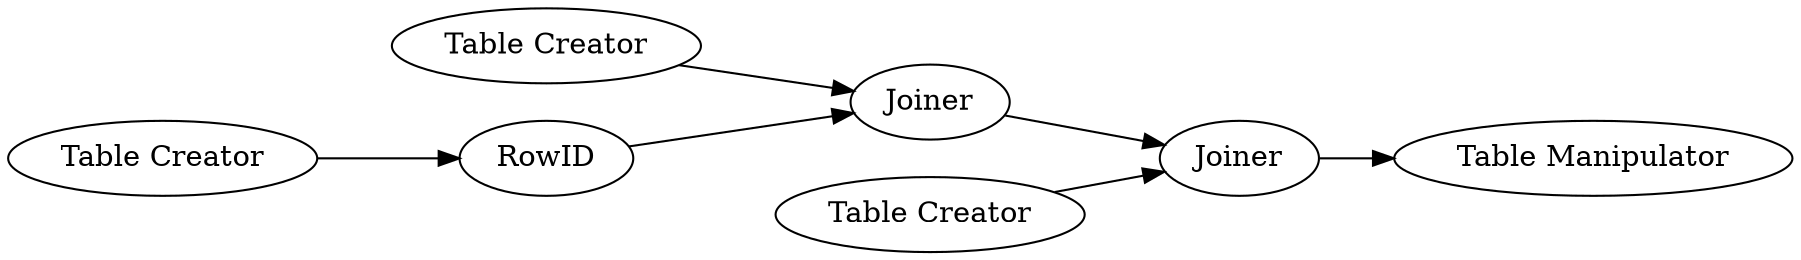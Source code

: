 digraph {
	"592893538699640733_3" [label="Table Creator"]
	"592893538699640733_6" [label=RowID]
	"592893538699640733_7" [label=Joiner]
	"592893538699640733_135" [label="Table Manipulator"]
	"592893538699640733_4" [label="Table Creator"]
	"592893538699640733_2" [label="Table Creator"]
	"592893538699640733_5" [label=Joiner]
	"592893538699640733_7" -> "592893538699640733_135"
	"592893538699640733_4" -> "592893538699640733_7"
	"592893538699640733_2" -> "592893538699640733_6"
	"592893538699640733_5" -> "592893538699640733_7"
	"592893538699640733_6" -> "592893538699640733_5"
	"592893538699640733_3" -> "592893538699640733_5"
	rankdir=LR
}
